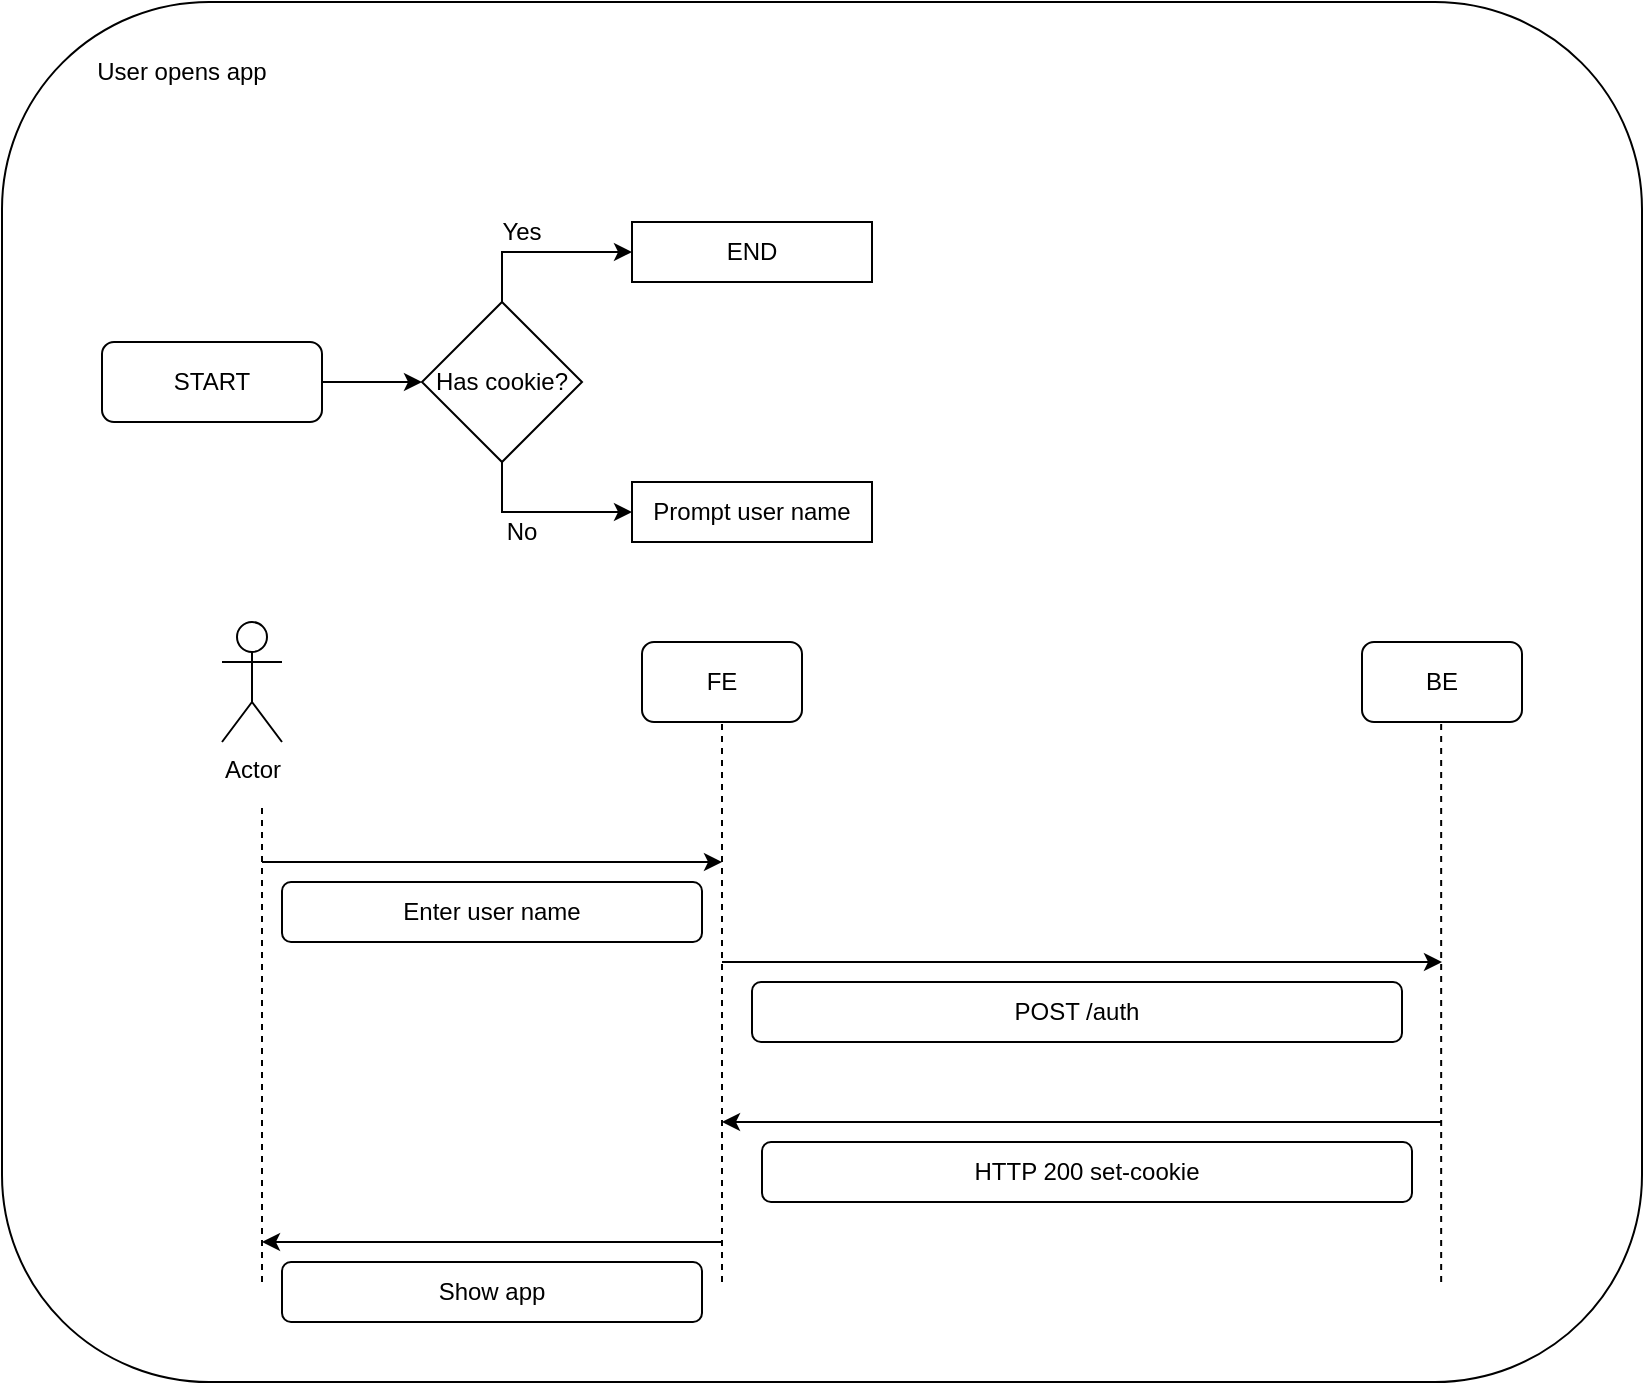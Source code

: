 <mxfile version="24.8.4">
  <diagram name="Page-1" id="R__uL9kAXmjj5jgpeNAh">
    <mxGraphModel dx="1687" dy="933" grid="1" gridSize="10" guides="1" tooltips="1" connect="1" arrows="1" fold="1" page="1" pageScale="1" pageWidth="850" pageHeight="1100" math="0" shadow="0">
      <root>
        <mxCell id="0" />
        <mxCell id="1" parent="0" />
        <mxCell id="Ke3QfBTP1RmcJFS6_Abw-1" value="" style="rounded=1;whiteSpace=wrap;html=1;" vertex="1" parent="1">
          <mxGeometry x="50" y="60" width="820" height="690" as="geometry" />
        </mxCell>
        <mxCell id="Ke3QfBTP1RmcJFS6_Abw-2" value="User opens app" style="text;html=1;align=center;verticalAlign=middle;whiteSpace=wrap;rounded=0;" vertex="1" parent="1">
          <mxGeometry x="90" y="80" width="100" height="30" as="geometry" />
        </mxCell>
        <mxCell id="Ke3QfBTP1RmcJFS6_Abw-9" style="edgeStyle=orthogonalEdgeStyle;rounded=0;orthogonalLoop=1;jettySize=auto;html=1;exitX=1;exitY=0.5;exitDx=0;exitDy=0;" edge="1" parent="1" source="Ke3QfBTP1RmcJFS6_Abw-6" target="Ke3QfBTP1RmcJFS6_Abw-7">
          <mxGeometry relative="1" as="geometry" />
        </mxCell>
        <mxCell id="Ke3QfBTP1RmcJFS6_Abw-6" value="START" style="rounded=1;whiteSpace=wrap;html=1;" vertex="1" parent="1">
          <mxGeometry x="100" y="230" width="110" height="40" as="geometry" />
        </mxCell>
        <mxCell id="Ke3QfBTP1RmcJFS6_Abw-11" style="edgeStyle=orthogonalEdgeStyle;rounded=0;orthogonalLoop=1;jettySize=auto;html=1;exitX=0.5;exitY=0;exitDx=0;exitDy=0;entryX=0;entryY=0.5;entryDx=0;entryDy=0;" edge="1" parent="1" source="Ke3QfBTP1RmcJFS6_Abw-7" target="Ke3QfBTP1RmcJFS6_Abw-10">
          <mxGeometry relative="1" as="geometry" />
        </mxCell>
        <mxCell id="Ke3QfBTP1RmcJFS6_Abw-17" style="edgeStyle=orthogonalEdgeStyle;rounded=0;orthogonalLoop=1;jettySize=auto;html=1;exitX=0.5;exitY=1;exitDx=0;exitDy=0;entryX=0;entryY=0.5;entryDx=0;entryDy=0;" edge="1" parent="1" source="Ke3QfBTP1RmcJFS6_Abw-7" target="Ke3QfBTP1RmcJFS6_Abw-16">
          <mxGeometry relative="1" as="geometry" />
        </mxCell>
        <mxCell id="Ke3QfBTP1RmcJFS6_Abw-7" value="Has cookie?" style="rhombus;whiteSpace=wrap;html=1;" vertex="1" parent="1">
          <mxGeometry x="260" y="210" width="80" height="80" as="geometry" />
        </mxCell>
        <mxCell id="Ke3QfBTP1RmcJFS6_Abw-10" value="END" style="rounded=0;whiteSpace=wrap;html=1;" vertex="1" parent="1">
          <mxGeometry x="365" y="170" width="120" height="30" as="geometry" />
        </mxCell>
        <mxCell id="Ke3QfBTP1RmcJFS6_Abw-12" value="No" style="text;html=1;align=center;verticalAlign=middle;whiteSpace=wrap;rounded=0;" vertex="1" parent="1">
          <mxGeometry x="280" y="310" width="60" height="30" as="geometry" />
        </mxCell>
        <mxCell id="Ke3QfBTP1RmcJFS6_Abw-15" value="Yes" style="text;html=1;align=center;verticalAlign=middle;whiteSpace=wrap;rounded=0;" vertex="1" parent="1">
          <mxGeometry x="280" y="160" width="60" height="30" as="geometry" />
        </mxCell>
        <mxCell id="Ke3QfBTP1RmcJFS6_Abw-16" value="Prompt user name" style="rounded=0;whiteSpace=wrap;html=1;" vertex="1" parent="1">
          <mxGeometry x="365" y="300" width="120" height="30" as="geometry" />
        </mxCell>
        <mxCell id="Ke3QfBTP1RmcJFS6_Abw-18" value="BE" style="rounded=1;whiteSpace=wrap;html=1;" vertex="1" parent="1">
          <mxGeometry x="730" y="380" width="80" height="40" as="geometry" />
        </mxCell>
        <mxCell id="Ke3QfBTP1RmcJFS6_Abw-19" value="FE" style="rounded=1;whiteSpace=wrap;html=1;" vertex="1" parent="1">
          <mxGeometry x="370" y="380" width="80" height="40" as="geometry" />
        </mxCell>
        <mxCell id="Ke3QfBTP1RmcJFS6_Abw-20" value="Actor" style="shape=umlActor;verticalLabelPosition=bottom;verticalAlign=top;html=1;outlineConnect=0;" vertex="1" parent="1">
          <mxGeometry x="160" y="370" width="30" height="60" as="geometry" />
        </mxCell>
        <mxCell id="Ke3QfBTP1RmcJFS6_Abw-21" value="" style="endArrow=none;dashed=1;html=1;rounded=0;entryX=0.5;entryY=1;entryDx=0;entryDy=0;" edge="1" parent="1" target="Ke3QfBTP1RmcJFS6_Abw-19">
          <mxGeometry width="50" height="50" relative="1" as="geometry">
            <mxPoint x="410" y="700" as="sourcePoint" />
            <mxPoint x="640" y="350" as="targetPoint" />
          </mxGeometry>
        </mxCell>
        <mxCell id="Ke3QfBTP1RmcJFS6_Abw-22" value="" style="endArrow=none;dashed=1;html=1;rounded=0;entryX=0.5;entryY=1;entryDx=0;entryDy=0;" edge="1" parent="1">
          <mxGeometry width="50" height="50" relative="1" as="geometry">
            <mxPoint x="769.58" y="700" as="sourcePoint" />
            <mxPoint x="769.58" y="420" as="targetPoint" />
          </mxGeometry>
        </mxCell>
        <mxCell id="Ke3QfBTP1RmcJFS6_Abw-23" value="" style="endArrow=none;dashed=1;html=1;rounded=0;" edge="1" parent="1">
          <mxGeometry width="50" height="50" relative="1" as="geometry">
            <mxPoint x="180" y="700" as="sourcePoint" />
            <mxPoint x="180" y="460" as="targetPoint" />
          </mxGeometry>
        </mxCell>
        <mxCell id="Ke3QfBTP1RmcJFS6_Abw-24" value="" style="endArrow=classic;html=1;rounded=0;" edge="1" parent="1">
          <mxGeometry width="50" height="50" relative="1" as="geometry">
            <mxPoint x="180" y="490" as="sourcePoint" />
            <mxPoint x="410" y="490" as="targetPoint" />
          </mxGeometry>
        </mxCell>
        <mxCell id="Ke3QfBTP1RmcJFS6_Abw-26" value="Enter user name" style="rounded=1;whiteSpace=wrap;html=1;" vertex="1" parent="1">
          <mxGeometry x="190" y="500" width="210" height="30" as="geometry" />
        </mxCell>
        <mxCell id="Ke3QfBTP1RmcJFS6_Abw-27" value="" style="endArrow=classic;html=1;rounded=0;" edge="1" parent="1">
          <mxGeometry width="50" height="50" relative="1" as="geometry">
            <mxPoint x="410" y="540" as="sourcePoint" />
            <mxPoint x="770" y="540" as="targetPoint" />
          </mxGeometry>
        </mxCell>
        <mxCell id="Ke3QfBTP1RmcJFS6_Abw-28" value="POST /auth" style="rounded=1;whiteSpace=wrap;html=1;" vertex="1" parent="1">
          <mxGeometry x="425" y="550" width="325" height="30" as="geometry" />
        </mxCell>
        <mxCell id="Ke3QfBTP1RmcJFS6_Abw-29" value="" style="endArrow=classic;html=1;rounded=0;" edge="1" parent="1">
          <mxGeometry width="50" height="50" relative="1" as="geometry">
            <mxPoint x="770" y="620" as="sourcePoint" />
            <mxPoint x="410" y="620" as="targetPoint" />
          </mxGeometry>
        </mxCell>
        <mxCell id="Ke3QfBTP1RmcJFS6_Abw-30" value="HTTP 200 set-cookie" style="rounded=1;whiteSpace=wrap;html=1;" vertex="1" parent="1">
          <mxGeometry x="430" y="630" width="325" height="30" as="geometry" />
        </mxCell>
        <mxCell id="Ke3QfBTP1RmcJFS6_Abw-31" value="" style="endArrow=classic;html=1;rounded=0;" edge="1" parent="1">
          <mxGeometry width="50" height="50" relative="1" as="geometry">
            <mxPoint x="410" y="680" as="sourcePoint" />
            <mxPoint x="180" y="680" as="targetPoint" />
          </mxGeometry>
        </mxCell>
        <mxCell id="Ke3QfBTP1RmcJFS6_Abw-32" value="Show app" style="rounded=1;whiteSpace=wrap;html=1;" vertex="1" parent="1">
          <mxGeometry x="190" y="690" width="210" height="30" as="geometry" />
        </mxCell>
      </root>
    </mxGraphModel>
  </diagram>
</mxfile>
